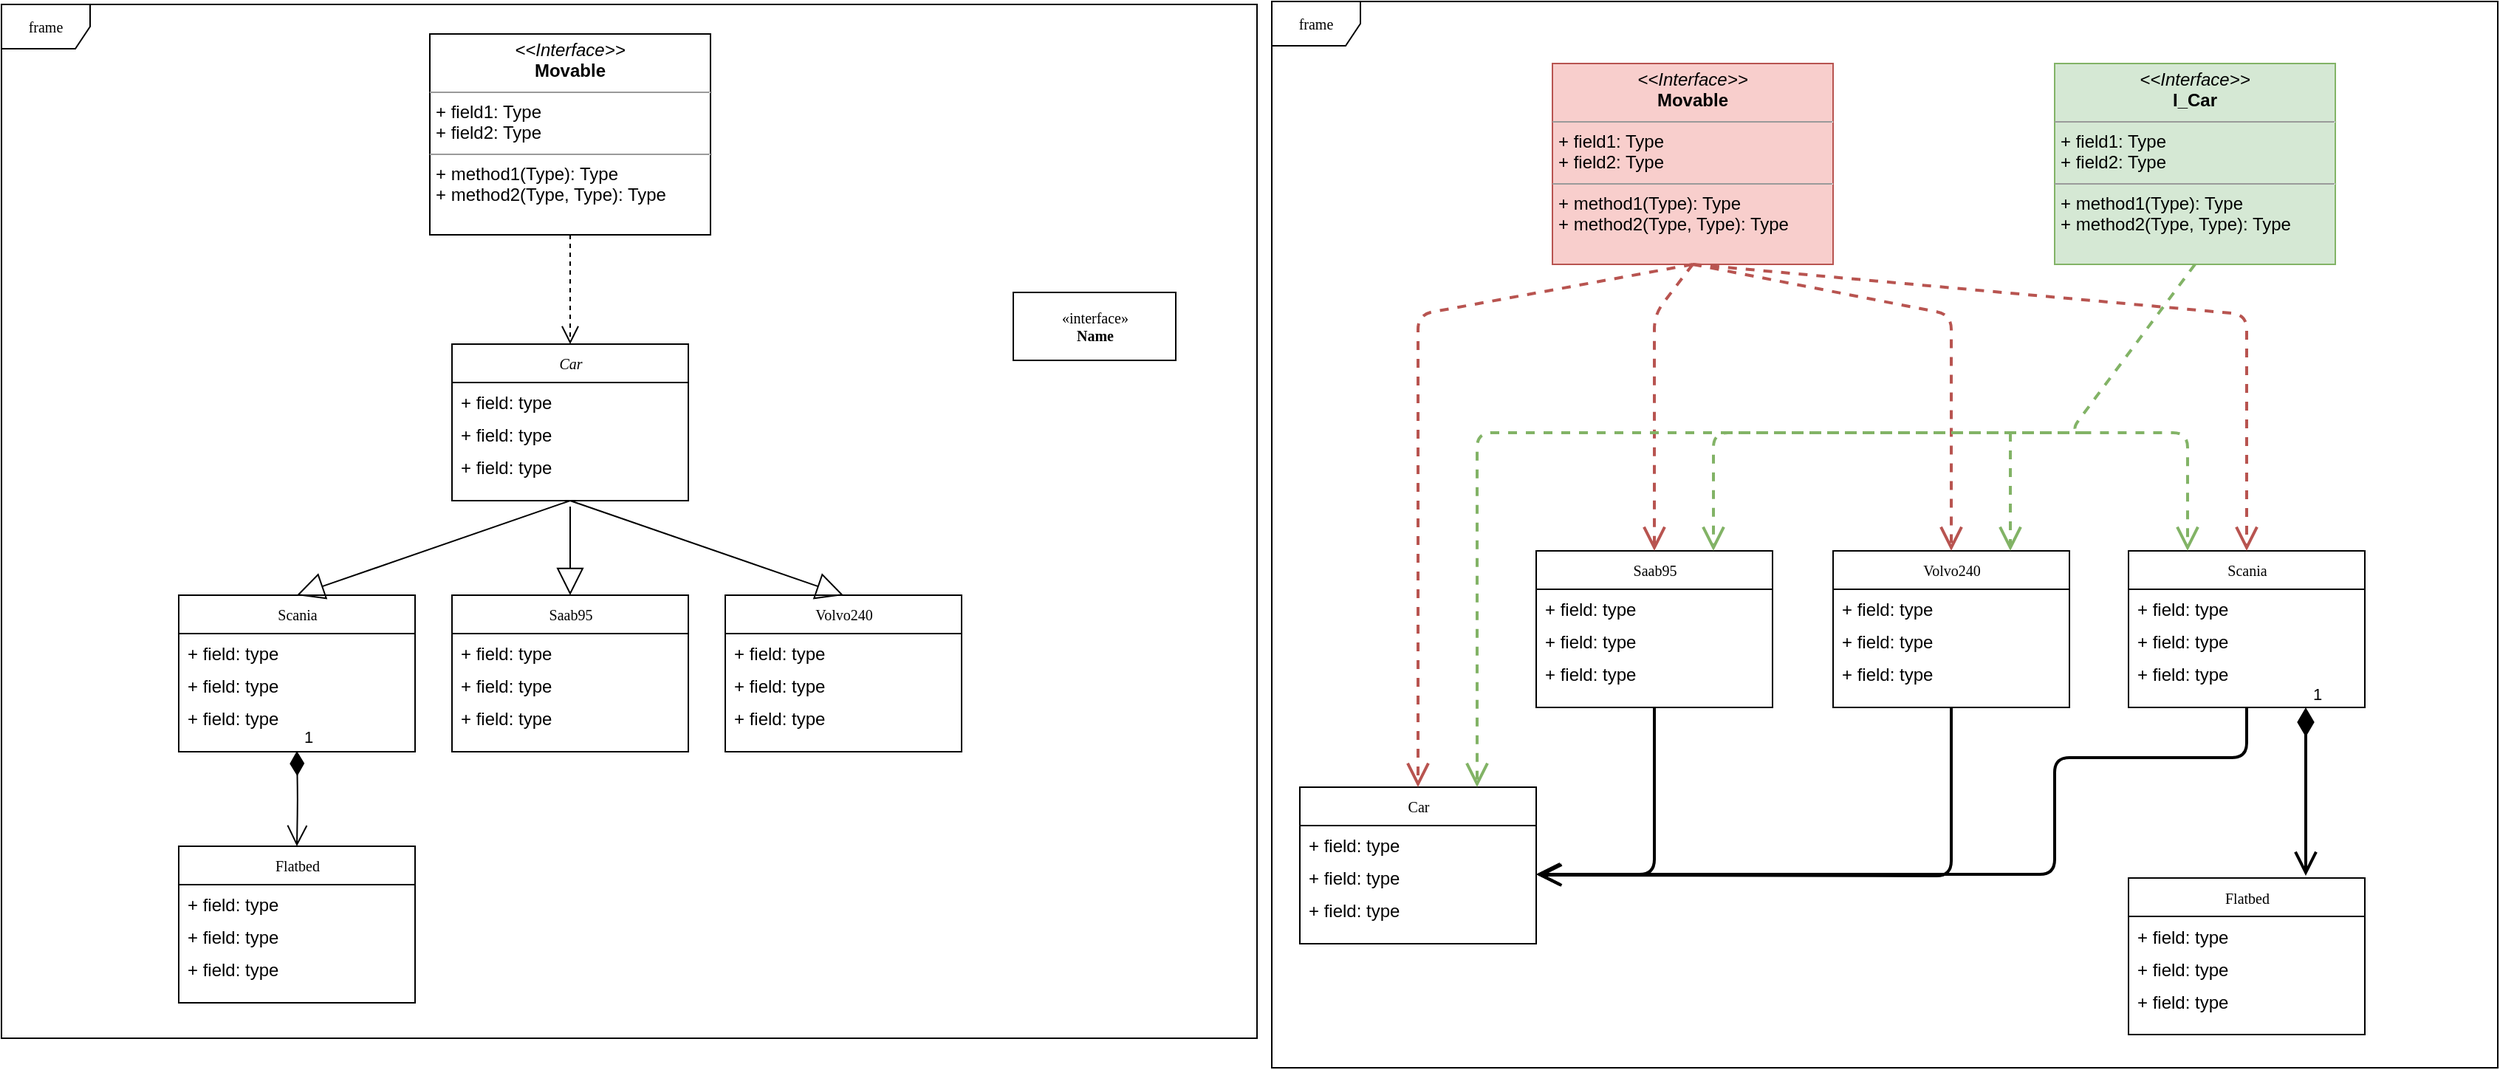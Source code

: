 <mxfile version="12.2.6" type="device" pages="1"><diagram name="Page-1" id="c4acf3e9-155e-7222-9cf6-157b1a14988f"><mxGraphModel dx="1408" dy="777" grid="1" gridSize="10" guides="1" tooltips="1" connect="1" arrows="1" fold="1" page="1" pageScale="1" pageWidth="850" pageHeight="1100" background="#ffffff" math="0" shadow="0"><root><mxCell id="0"/><mxCell id="1" parent="0"/><mxCell id="17acba5748e5396b-1" value="frame" style="shape=umlFrame;whiteSpace=wrap;html=1;rounded=0;shadow=0;comic=0;labelBackgroundColor=none;strokeWidth=1;fontFamily=Verdana;fontSize=10;align=center;" parent="1" vertex="1"><mxGeometry y="10" width="850" height="700" as="geometry"/></mxCell><mxCell id="17acba5748e5396b-20" value="&lt;i&gt;Car&lt;/i&gt;" style="swimlane;html=1;fontStyle=0;childLayout=stackLayout;horizontal=1;startSize=26;fillColor=none;horizontalStack=0;resizeParent=1;resizeLast=0;collapsible=1;marginBottom=0;swimlaneFillColor=#ffffff;rounded=0;shadow=0;comic=0;labelBackgroundColor=none;strokeWidth=1;fontFamily=Verdana;fontSize=10;align=center;" parent="1" vertex="1"><mxGeometry x="305" y="240" width="160" height="106" as="geometry"/></mxCell><mxCell id="17acba5748e5396b-21" value="+ field: type" style="text;html=1;strokeColor=none;fillColor=none;align=left;verticalAlign=top;spacingLeft=4;spacingRight=4;whiteSpace=wrap;overflow=hidden;rotatable=0;points=[[0,0.5],[1,0.5]];portConstraint=eastwest;" parent="17acba5748e5396b-20" vertex="1"><mxGeometry y="26" width="160" height="22" as="geometry"/></mxCell><mxCell id="17acba5748e5396b-24" value="+ field: type" style="text;html=1;strokeColor=none;fillColor=none;align=left;verticalAlign=top;spacingLeft=4;spacingRight=4;whiteSpace=wrap;overflow=hidden;rotatable=0;points=[[0,0.5],[1,0.5]];portConstraint=eastwest;" parent="17acba5748e5396b-20" vertex="1"><mxGeometry y="48" width="160" height="22" as="geometry"/></mxCell><mxCell id="17acba5748e5396b-26" value="+ field: type" style="text;html=1;strokeColor=none;fillColor=none;align=left;verticalAlign=top;spacingLeft=4;spacingRight=4;whiteSpace=wrap;overflow=hidden;rotatable=0;points=[[0,0.5],[1,0.5]];portConstraint=eastwest;" parent="17acba5748e5396b-20" vertex="1"><mxGeometry y="70" width="160" height="22" as="geometry"/></mxCell><mxCell id="17acba5748e5396b-30" value="Volvo240" style="swimlane;html=1;fontStyle=0;childLayout=stackLayout;horizontal=1;startSize=26;fillColor=none;horizontalStack=0;resizeParent=1;resizeLast=0;collapsible=1;marginBottom=0;swimlaneFillColor=#ffffff;rounded=0;shadow=0;comic=0;labelBackgroundColor=none;strokeWidth=1;fontFamily=Verdana;fontSize=10;align=center;" parent="1" vertex="1"><mxGeometry x="490" y="410" width="160" height="106" as="geometry"/></mxCell><mxCell id="17acba5748e5396b-31" value="+ field: type" style="text;html=1;strokeColor=none;fillColor=none;align=left;verticalAlign=top;spacingLeft=4;spacingRight=4;whiteSpace=wrap;overflow=hidden;rotatable=0;points=[[0,0.5],[1,0.5]];portConstraint=eastwest;" parent="17acba5748e5396b-30" vertex="1"><mxGeometry y="26" width="160" height="22" as="geometry"/></mxCell><mxCell id="17acba5748e5396b-32" value="+ field: type" style="text;html=1;strokeColor=none;fillColor=none;align=left;verticalAlign=top;spacingLeft=4;spacingRight=4;whiteSpace=wrap;overflow=hidden;rotatable=0;points=[[0,0.5],[1,0.5]];portConstraint=eastwest;" parent="17acba5748e5396b-30" vertex="1"><mxGeometry y="48" width="160" height="22" as="geometry"/></mxCell><mxCell id="17acba5748e5396b-33" value="+ field: type" style="text;html=1;strokeColor=none;fillColor=none;align=left;verticalAlign=top;spacingLeft=4;spacingRight=4;whiteSpace=wrap;overflow=hidden;rotatable=0;points=[[0,0.5],[1,0.5]];portConstraint=eastwest;" parent="17acba5748e5396b-30" vertex="1"><mxGeometry y="70" width="160" height="22" as="geometry"/></mxCell><mxCell id="5d2195bd80daf111-17" value="&amp;laquo;interface&amp;raquo;&lt;br&gt;&lt;b&gt;Name&lt;/b&gt;" style="html=1;rounded=0;shadow=0;comic=0;labelBackgroundColor=none;strokeWidth=1;fontFamily=Verdana;fontSize=10;align=center;" parent="1" vertex="1"><mxGeometry x="685" y="205" width="110" height="46" as="geometry"/></mxCell><mxCell id="5d2195bd80daf111-21" style="edgeStyle=orthogonalEdgeStyle;rounded=0;html=1;labelBackgroundColor=none;startFill=0;endArrow=open;endFill=0;endSize=10;fontFamily=Verdana;fontSize=10;dashed=1;" parent="1" source="5d2195bd80daf111-18" target="17acba5748e5396b-20" edge="1"><mxGeometry relative="1" as="geometry"/></mxCell><mxCell id="5d2195bd80daf111-18" value="&lt;p style=&quot;margin: 0px ; margin-top: 4px ; text-align: center&quot;&gt;&lt;i&gt;&amp;lt;&amp;lt;Interface&amp;gt;&amp;gt;&lt;/i&gt;&lt;br&gt;&lt;b&gt;Movable&lt;/b&gt;&lt;/p&gt;&lt;hr size=&quot;1&quot;&gt;&lt;p style=&quot;margin: 0px ; margin-left: 4px&quot;&gt;+ field1: Type&lt;br&gt;+ field2: Type&lt;/p&gt;&lt;hr size=&quot;1&quot;&gt;&lt;p style=&quot;margin: 0px ; margin-left: 4px&quot;&gt;+ method1(Type): Type&lt;br&gt;+ method2(Type, Type): Type&lt;/p&gt;" style="verticalAlign=top;align=left;overflow=fill;fontSize=12;fontFamily=Helvetica;html=1;rounded=0;shadow=0;comic=0;labelBackgroundColor=none;strokeWidth=1" parent="1" vertex="1"><mxGeometry x="290" y="30" width="190" height="136" as="geometry"/></mxCell><mxCell id="jIR-c1H2sN3XiS_HpFd3-10" value="" style="endArrow=block;endSize=16;endFill=0;html=1;entryX=0.5;entryY=0;entryDx=0;entryDy=0;exitX=0.5;exitY=1;exitDx=0;exitDy=0;" parent="1" source="17acba5748e5396b-20" target="17acba5748e5396b-30" edge="1"><mxGeometry x="-1" y="245" width="160" relative="1" as="geometry"><mxPoint x="380" y="350" as="sourcePoint"/><mxPoint x="540" y="350" as="targetPoint"/><mxPoint as="offset"/></mxGeometry></mxCell><mxCell id="jIR-c1H2sN3XiS_HpFd3-12" value="Scania" style="swimlane;html=1;fontStyle=0;childLayout=stackLayout;horizontal=1;startSize=26;fillColor=none;horizontalStack=0;resizeParent=1;resizeLast=0;collapsible=1;marginBottom=0;swimlaneFillColor=#ffffff;rounded=0;shadow=0;comic=0;labelBackgroundColor=none;strokeWidth=1;fontFamily=Verdana;fontSize=10;align=center;" parent="1" vertex="1"><mxGeometry x="120" y="410" width="160" height="106" as="geometry"/></mxCell><mxCell id="jIR-c1H2sN3XiS_HpFd3-13" value="+ field: type" style="text;html=1;strokeColor=none;fillColor=none;align=left;verticalAlign=top;spacingLeft=4;spacingRight=4;whiteSpace=wrap;overflow=hidden;rotatable=0;points=[[0,0.5],[1,0.5]];portConstraint=eastwest;" parent="jIR-c1H2sN3XiS_HpFd3-12" vertex="1"><mxGeometry y="26" width="160" height="22" as="geometry"/></mxCell><mxCell id="jIR-c1H2sN3XiS_HpFd3-14" value="+ field: type" style="text;html=1;strokeColor=none;fillColor=none;align=left;verticalAlign=top;spacingLeft=4;spacingRight=4;whiteSpace=wrap;overflow=hidden;rotatable=0;points=[[0,0.5],[1,0.5]];portConstraint=eastwest;" parent="jIR-c1H2sN3XiS_HpFd3-12" vertex="1"><mxGeometry y="48" width="160" height="22" as="geometry"/></mxCell><mxCell id="jIR-c1H2sN3XiS_HpFd3-15" value="+ field: type" style="text;html=1;strokeColor=none;fillColor=none;align=left;verticalAlign=top;spacingLeft=4;spacingRight=4;whiteSpace=wrap;overflow=hidden;rotatable=0;points=[[0,0.5],[1,0.5]];portConstraint=eastwest;" parent="jIR-c1H2sN3XiS_HpFd3-12" vertex="1"><mxGeometry y="70" width="160" height="22" as="geometry"/></mxCell><mxCell id="jIR-c1H2sN3XiS_HpFd3-16" value="Saab95" style="swimlane;html=1;fontStyle=0;childLayout=stackLayout;horizontal=1;startSize=26;fillColor=none;horizontalStack=0;resizeParent=1;resizeLast=0;collapsible=1;marginBottom=0;swimlaneFillColor=#ffffff;rounded=0;shadow=0;comic=0;labelBackgroundColor=none;strokeWidth=1;fontFamily=Verdana;fontSize=10;align=center;" parent="1" vertex="1"><mxGeometry x="305" y="410" width="160" height="106" as="geometry"/></mxCell><mxCell id="jIR-c1H2sN3XiS_HpFd3-17" value="+ field: type" style="text;html=1;strokeColor=none;fillColor=none;align=left;verticalAlign=top;spacingLeft=4;spacingRight=4;whiteSpace=wrap;overflow=hidden;rotatable=0;points=[[0,0.5],[1,0.5]];portConstraint=eastwest;" parent="jIR-c1H2sN3XiS_HpFd3-16" vertex="1"><mxGeometry y="26" width="160" height="22" as="geometry"/></mxCell><mxCell id="jIR-c1H2sN3XiS_HpFd3-18" value="+ field: type" style="text;html=1;strokeColor=none;fillColor=none;align=left;verticalAlign=top;spacingLeft=4;spacingRight=4;whiteSpace=wrap;overflow=hidden;rotatable=0;points=[[0,0.5],[1,0.5]];portConstraint=eastwest;" parent="jIR-c1H2sN3XiS_HpFd3-16" vertex="1"><mxGeometry y="48" width="160" height="22" as="geometry"/></mxCell><mxCell id="jIR-c1H2sN3XiS_HpFd3-19" value="+ field: type" style="text;html=1;strokeColor=none;fillColor=none;align=left;verticalAlign=top;spacingLeft=4;spacingRight=4;whiteSpace=wrap;overflow=hidden;rotatable=0;points=[[0,0.5],[1,0.5]];portConstraint=eastwest;" parent="jIR-c1H2sN3XiS_HpFd3-16" vertex="1"><mxGeometry y="70" width="160" height="22" as="geometry"/></mxCell><mxCell id="jIR-c1H2sN3XiS_HpFd3-20" value="" style="endArrow=block;endSize=16;endFill=0;html=1;entryX=0.5;entryY=0;entryDx=0;entryDy=0;exitX=0.5;exitY=1;exitDx=0;exitDy=0;" parent="1" source="17acba5748e5396b-20" edge="1"><mxGeometry x="-1" y="245" width="160" relative="1" as="geometry"><mxPoint x="15" y="350" as="sourcePoint"/><mxPoint x="200" y="410" as="targetPoint"/><mxPoint as="offset"/></mxGeometry></mxCell><mxCell id="jIR-c1H2sN3XiS_HpFd3-21" value="" style="endArrow=block;endSize=16;endFill=0;html=1;entryX=0.5;entryY=0;entryDx=0;entryDy=0;" parent="1" edge="1"><mxGeometry x="-1" y="245" width="160" relative="1" as="geometry"><mxPoint x="385" y="350" as="sourcePoint"/><mxPoint x="385" y="410" as="targetPoint"/><mxPoint as="offset"/></mxGeometry></mxCell><mxCell id="jIR-c1H2sN3XiS_HpFd3-22" value="&lt;div&gt;Flatbed&lt;/div&gt;" style="swimlane;html=1;fontStyle=0;childLayout=stackLayout;horizontal=1;startSize=26;fillColor=none;horizontalStack=0;resizeParent=1;resizeLast=0;collapsible=1;marginBottom=0;swimlaneFillColor=#ffffff;rounded=0;shadow=0;comic=0;labelBackgroundColor=none;strokeWidth=1;fontFamily=Verdana;fontSize=10;align=center;" parent="1" vertex="1"><mxGeometry x="120" y="580" width="160" height="106" as="geometry"/></mxCell><mxCell id="jIR-c1H2sN3XiS_HpFd3-23" value="+ field: type" style="text;html=1;strokeColor=none;fillColor=none;align=left;verticalAlign=top;spacingLeft=4;spacingRight=4;whiteSpace=wrap;overflow=hidden;rotatable=0;points=[[0,0.5],[1,0.5]];portConstraint=eastwest;" parent="jIR-c1H2sN3XiS_HpFd3-22" vertex="1"><mxGeometry y="26" width="160" height="22" as="geometry"/></mxCell><mxCell id="jIR-c1H2sN3XiS_HpFd3-24" value="+ field: type" style="text;html=1;strokeColor=none;fillColor=none;align=left;verticalAlign=top;spacingLeft=4;spacingRight=4;whiteSpace=wrap;overflow=hidden;rotatable=0;points=[[0,0.5],[1,0.5]];portConstraint=eastwest;" parent="jIR-c1H2sN3XiS_HpFd3-22" vertex="1"><mxGeometry y="48" width="160" height="22" as="geometry"/></mxCell><mxCell id="jIR-c1H2sN3XiS_HpFd3-25" value="+ field: type" style="text;html=1;strokeColor=none;fillColor=none;align=left;verticalAlign=top;spacingLeft=4;spacingRight=4;whiteSpace=wrap;overflow=hidden;rotatable=0;points=[[0,0.5],[1,0.5]];portConstraint=eastwest;" parent="jIR-c1H2sN3XiS_HpFd3-22" vertex="1"><mxGeometry y="70" width="160" height="22" as="geometry"/></mxCell><mxCell id="jIR-c1H2sN3XiS_HpFd3-26" value="1" style="endArrow=open;html=1;endSize=12;startArrow=diamondThin;startSize=14;startFill=1;edgeStyle=orthogonalEdgeStyle;align=left;verticalAlign=bottom;entryX=0.5;entryY=0;entryDx=0;entryDy=0;" parent="1" target="jIR-c1H2sN3XiS_HpFd3-22" edge="1"><mxGeometry x="-1" y="3" relative="1" as="geometry"><mxPoint x="200" y="515.5" as="sourcePoint"/><mxPoint x="200" y="554.5" as="targetPoint"/></mxGeometry></mxCell><mxCell id="jIR-c1H2sN3XiS_HpFd3-27" value="&lt;p style=&quot;margin: 0px ; margin-top: 4px ; text-align: center&quot;&gt;&lt;i&gt;&amp;lt;&amp;lt;Interface&amp;gt;&amp;gt;&lt;/i&gt;&lt;br&gt;&lt;b&gt;Movable&lt;/b&gt;&lt;/p&gt;&lt;hr size=&quot;1&quot;&gt;&lt;p style=&quot;margin: 0px ; margin-left: 4px&quot;&gt;+ field1: Type&lt;br&gt;+ field2: Type&lt;/p&gt;&lt;hr size=&quot;1&quot;&gt;&lt;p style=&quot;margin: 0px ; margin-left: 4px&quot;&gt;+ method1(Type): Type&lt;br&gt;+ method2(Type, Type): Type&lt;/p&gt;" style="verticalAlign=top;align=left;overflow=fill;fontSize=12;fontFamily=Helvetica;html=1;rounded=0;shadow=0;comic=0;labelBackgroundColor=none;strokeWidth=1;fillColor=#f8cecc;strokeColor=#b85450;" parent="1" vertex="1"><mxGeometry x="1050" y="50" width="190" height="136" as="geometry"/></mxCell><mxCell id="jIR-c1H2sN3XiS_HpFd3-28" value="&lt;p style=&quot;margin: 0px ; margin-top: 4px ; text-align: center&quot;&gt;&lt;i&gt;&amp;lt;&amp;lt;Interface&amp;gt;&amp;gt;&lt;/i&gt;&lt;br&gt;&lt;b&gt;I_Car&lt;/b&gt;&lt;/p&gt;&lt;hr size=&quot;1&quot;&gt;&lt;p style=&quot;margin: 0px ; margin-left: 4px&quot;&gt;+ field1: Type&lt;br&gt;+ field2: Type&lt;/p&gt;&lt;hr size=&quot;1&quot;&gt;&lt;p style=&quot;margin: 0px ; margin-left: 4px&quot;&gt;+ method1(Type): Type&lt;br&gt;+ method2(Type, Type): Type&lt;/p&gt;" style="verticalAlign=top;align=left;overflow=fill;fontSize=12;fontFamily=Helvetica;html=1;rounded=0;shadow=0;comic=0;labelBackgroundColor=none;strokeWidth=1;fillColor=#d5e8d4;strokeColor=#82b366;" parent="1" vertex="1"><mxGeometry x="1390" y="50" width="190" height="136" as="geometry"/></mxCell><mxCell id="jIR-c1H2sN3XiS_HpFd3-29" value="Volvo240" style="swimlane;html=1;fontStyle=0;childLayout=stackLayout;horizontal=1;startSize=26;fillColor=none;horizontalStack=0;resizeParent=1;resizeLast=0;collapsible=1;marginBottom=0;swimlaneFillColor=#ffffff;rounded=0;shadow=0;comic=0;labelBackgroundColor=none;strokeWidth=1;fontFamily=Verdana;fontSize=10;align=center;" parent="1" vertex="1"><mxGeometry x="1240" y="380" width="160" height="106" as="geometry"/></mxCell><mxCell id="jIR-c1H2sN3XiS_HpFd3-30" value="+ field: type" style="text;html=1;strokeColor=none;fillColor=none;align=left;verticalAlign=top;spacingLeft=4;spacingRight=4;whiteSpace=wrap;overflow=hidden;rotatable=0;points=[[0,0.5],[1,0.5]];portConstraint=eastwest;" parent="jIR-c1H2sN3XiS_HpFd3-29" vertex="1"><mxGeometry y="26" width="160" height="22" as="geometry"/></mxCell><mxCell id="jIR-c1H2sN3XiS_HpFd3-31" value="+ field: type" style="text;html=1;strokeColor=none;fillColor=none;align=left;verticalAlign=top;spacingLeft=4;spacingRight=4;whiteSpace=wrap;overflow=hidden;rotatable=0;points=[[0,0.5],[1,0.5]];portConstraint=eastwest;" parent="jIR-c1H2sN3XiS_HpFd3-29" vertex="1"><mxGeometry y="48" width="160" height="22" as="geometry"/></mxCell><mxCell id="jIR-c1H2sN3XiS_HpFd3-32" value="+ field: type" style="text;html=1;strokeColor=none;fillColor=none;align=left;verticalAlign=top;spacingLeft=4;spacingRight=4;whiteSpace=wrap;overflow=hidden;rotatable=0;points=[[0,0.5],[1,0.5]];portConstraint=eastwest;" parent="jIR-c1H2sN3XiS_HpFd3-29" vertex="1"><mxGeometry y="70" width="160" height="22" as="geometry"/></mxCell><mxCell id="jIR-c1H2sN3XiS_HpFd3-33" value="Saab95" style="swimlane;html=1;fontStyle=0;childLayout=stackLayout;horizontal=1;startSize=26;fillColor=none;horizontalStack=0;resizeParent=1;resizeLast=0;collapsible=1;marginBottom=0;swimlaneFillColor=#ffffff;rounded=0;shadow=0;comic=0;labelBackgroundColor=none;strokeWidth=1;fontFamily=Verdana;fontSize=10;align=center;" parent="1" vertex="1"><mxGeometry x="1039" y="380" width="160" height="106" as="geometry"/></mxCell><mxCell id="jIR-c1H2sN3XiS_HpFd3-34" value="+ field: type" style="text;html=1;strokeColor=none;fillColor=none;align=left;verticalAlign=top;spacingLeft=4;spacingRight=4;whiteSpace=wrap;overflow=hidden;rotatable=0;points=[[0,0.5],[1,0.5]];portConstraint=eastwest;" parent="jIR-c1H2sN3XiS_HpFd3-33" vertex="1"><mxGeometry y="26" width="160" height="22" as="geometry"/></mxCell><mxCell id="jIR-c1H2sN3XiS_HpFd3-35" value="+ field: type" style="text;html=1;strokeColor=none;fillColor=none;align=left;verticalAlign=top;spacingLeft=4;spacingRight=4;whiteSpace=wrap;overflow=hidden;rotatable=0;points=[[0,0.5],[1,0.5]];portConstraint=eastwest;" parent="jIR-c1H2sN3XiS_HpFd3-33" vertex="1"><mxGeometry y="48" width="160" height="22" as="geometry"/></mxCell><mxCell id="jIR-c1H2sN3XiS_HpFd3-36" value="+ field: type" style="text;html=1;strokeColor=none;fillColor=none;align=left;verticalAlign=top;spacingLeft=4;spacingRight=4;whiteSpace=wrap;overflow=hidden;rotatable=0;points=[[0,0.5],[1,0.5]];portConstraint=eastwest;" parent="jIR-c1H2sN3XiS_HpFd3-33" vertex="1"><mxGeometry y="70" width="160" height="22" as="geometry"/></mxCell><mxCell id="jIR-c1H2sN3XiS_HpFd3-37" value="Scania" style="swimlane;html=1;fontStyle=0;childLayout=stackLayout;horizontal=1;startSize=26;fillColor=none;horizontalStack=0;resizeParent=1;resizeLast=0;collapsible=1;marginBottom=0;swimlaneFillColor=#ffffff;rounded=0;shadow=0;comic=0;labelBackgroundColor=none;strokeWidth=1;fontFamily=Verdana;fontSize=10;align=center;" parent="1" vertex="1"><mxGeometry x="1440" y="380" width="160" height="106" as="geometry"/></mxCell><mxCell id="jIR-c1H2sN3XiS_HpFd3-38" value="+ field: type" style="text;html=1;strokeColor=none;fillColor=none;align=left;verticalAlign=top;spacingLeft=4;spacingRight=4;whiteSpace=wrap;overflow=hidden;rotatable=0;points=[[0,0.5],[1,0.5]];portConstraint=eastwest;" parent="jIR-c1H2sN3XiS_HpFd3-37" vertex="1"><mxGeometry y="26" width="160" height="22" as="geometry"/></mxCell><mxCell id="jIR-c1H2sN3XiS_HpFd3-39" value="+ field: type" style="text;html=1;strokeColor=none;fillColor=none;align=left;verticalAlign=top;spacingLeft=4;spacingRight=4;whiteSpace=wrap;overflow=hidden;rotatable=0;points=[[0,0.5],[1,0.5]];portConstraint=eastwest;" parent="jIR-c1H2sN3XiS_HpFd3-37" vertex="1"><mxGeometry y="48" width="160" height="22" as="geometry"/></mxCell><mxCell id="jIR-c1H2sN3XiS_HpFd3-40" value="+ field: type" style="text;html=1;strokeColor=none;fillColor=none;align=left;verticalAlign=top;spacingLeft=4;spacingRight=4;whiteSpace=wrap;overflow=hidden;rotatable=0;points=[[0,0.5],[1,0.5]];portConstraint=eastwest;" parent="jIR-c1H2sN3XiS_HpFd3-37" vertex="1"><mxGeometry y="70" width="160" height="22" as="geometry"/></mxCell><mxCell id="jIR-c1H2sN3XiS_HpFd3-41" value="&lt;div&gt;Flatbed&lt;/div&gt;" style="swimlane;html=1;fontStyle=0;childLayout=stackLayout;horizontal=1;startSize=26;fillColor=none;horizontalStack=0;resizeParent=1;resizeLast=0;collapsible=1;marginBottom=0;swimlaneFillColor=#ffffff;rounded=0;shadow=0;comic=0;labelBackgroundColor=none;strokeWidth=1;fontFamily=Verdana;fontSize=10;align=center;" parent="1" vertex="1"><mxGeometry x="1440" y="601.5" width="160" height="106" as="geometry"/></mxCell><mxCell id="jIR-c1H2sN3XiS_HpFd3-42" value="+ field: type" style="text;html=1;strokeColor=none;fillColor=none;align=left;verticalAlign=top;spacingLeft=4;spacingRight=4;whiteSpace=wrap;overflow=hidden;rotatable=0;points=[[0,0.5],[1,0.5]];portConstraint=eastwest;" parent="jIR-c1H2sN3XiS_HpFd3-41" vertex="1"><mxGeometry y="26" width="160" height="22" as="geometry"/></mxCell><mxCell id="jIR-c1H2sN3XiS_HpFd3-43" value="+ field: type" style="text;html=1;strokeColor=none;fillColor=none;align=left;verticalAlign=top;spacingLeft=4;spacingRight=4;whiteSpace=wrap;overflow=hidden;rotatable=0;points=[[0,0.5],[1,0.5]];portConstraint=eastwest;" parent="jIR-c1H2sN3XiS_HpFd3-41" vertex="1"><mxGeometry y="48" width="160" height="22" as="geometry"/></mxCell><mxCell id="jIR-c1H2sN3XiS_HpFd3-44" value="+ field: type" style="text;html=1;strokeColor=none;fillColor=none;align=left;verticalAlign=top;spacingLeft=4;spacingRight=4;whiteSpace=wrap;overflow=hidden;rotatable=0;points=[[0,0.5],[1,0.5]];portConstraint=eastwest;" parent="jIR-c1H2sN3XiS_HpFd3-41" vertex="1"><mxGeometry y="70" width="160" height="22" as="geometry"/></mxCell><mxCell id="jIR-c1H2sN3XiS_HpFd3-45" value="&lt;div&gt;Car&lt;/div&gt;" style="swimlane;html=1;fontStyle=0;childLayout=stackLayout;horizontal=1;startSize=26;fillColor=none;horizontalStack=0;resizeParent=1;resizeLast=0;collapsible=1;marginBottom=0;swimlaneFillColor=#ffffff;rounded=0;shadow=0;comic=0;labelBackgroundColor=none;strokeWidth=1;fontFamily=Verdana;fontSize=10;align=center;" parent="1" vertex="1"><mxGeometry x="879" y="540" width="160" height="106" as="geometry"/></mxCell><mxCell id="jIR-c1H2sN3XiS_HpFd3-46" value="+ field: type" style="text;html=1;strokeColor=none;fillColor=none;align=left;verticalAlign=top;spacingLeft=4;spacingRight=4;whiteSpace=wrap;overflow=hidden;rotatable=0;points=[[0,0.5],[1,0.5]];portConstraint=eastwest;" parent="jIR-c1H2sN3XiS_HpFd3-45" vertex="1"><mxGeometry y="26" width="160" height="22" as="geometry"/></mxCell><mxCell id="jIR-c1H2sN3XiS_HpFd3-47" value="+ field: type" style="text;html=1;strokeColor=none;fillColor=none;align=left;verticalAlign=top;spacingLeft=4;spacingRight=4;whiteSpace=wrap;overflow=hidden;rotatable=0;points=[[0,0.5],[1,0.5]];portConstraint=eastwest;" parent="jIR-c1H2sN3XiS_HpFd3-45" vertex="1"><mxGeometry y="48" width="160" height="22" as="geometry"/></mxCell><mxCell id="jIR-c1H2sN3XiS_HpFd3-48" value="+ field: type" style="text;html=1;strokeColor=none;fillColor=none;align=left;verticalAlign=top;spacingLeft=4;spacingRight=4;whiteSpace=wrap;overflow=hidden;rotatable=0;points=[[0,0.5],[1,0.5]];portConstraint=eastwest;" parent="jIR-c1H2sN3XiS_HpFd3-45" vertex="1"><mxGeometry y="70" width="160" height="22" as="geometry"/></mxCell><mxCell id="jIR-c1H2sN3XiS_HpFd3-57" value="&lt;div&gt;&lt;br&gt;&lt;/div&gt;" style="endArrow=open;endSize=12;dashed=1;html=1;entryX=0.25;entryY=0;entryDx=0;entryDy=0;exitX=0.5;exitY=1;exitDx=0;exitDy=0;fillColor=#d5e8d4;strokeColor=#82b366;strokeWidth=2;" parent="1" source="jIR-c1H2sN3XiS_HpFd3-28" target="jIR-c1H2sN3XiS_HpFd3-37" edge="1"><mxGeometry x="1" y="-242" width="160" relative="1" as="geometry"><mxPoint x="1490" y="200" as="sourcePoint"/><mxPoint x="1635" y="186" as="targetPoint"/><Array as="points"><mxPoint x="1400" y="300"/><mxPoint x="1480" y="300"/></Array><mxPoint x="92" y="190" as="offset"/></mxGeometry></mxCell><mxCell id="jIR-c1H2sN3XiS_HpFd3-58" value="" style="endArrow=open;endSize=12;dashed=1;html=1;entryX=0.5;entryY=0;entryDx=0;entryDy=0;exitX=0.5;exitY=1;exitDx=0;exitDy=0;fontColor=#000000;fillColor=#f8cecc;strokeColor=#b85450;strokeWidth=2;" parent="1" source="jIR-c1H2sN3XiS_HpFd3-27" target="jIR-c1H2sN3XiS_HpFd3-45" edge="1"><mxGeometry width="160" relative="1" as="geometry"><mxPoint x="1150" y="330" as="sourcePoint"/><mxPoint x="1300" y="295" as="targetPoint"/><Array as="points"><mxPoint x="959" y="220"/></Array></mxGeometry></mxCell><mxCell id="jIR-c1H2sN3XiS_HpFd3-59" value="" style="endArrow=open;endSize=12;dashed=1;html=1;entryX=0.5;entryY=0;entryDx=0;entryDy=0;exitX=0.5;exitY=1;exitDx=0;exitDy=0;fillColor=#f8cecc;strokeColor=#b85450;strokeWidth=2;" parent="1" source="jIR-c1H2sN3XiS_HpFd3-27" target="jIR-c1H2sN3XiS_HpFd3-33" edge="1"><mxGeometry width="160" relative="1" as="geometry"><mxPoint x="1150" y="330" as="sourcePoint"/><mxPoint x="969.0" y="550" as="targetPoint"/><Array as="points"><mxPoint x="1119" y="220"/></Array></mxGeometry></mxCell><mxCell id="jIR-c1H2sN3XiS_HpFd3-60" value="" style="endArrow=open;endSize=12;dashed=1;html=1;entryX=0.5;entryY=0;entryDx=0;entryDy=0;exitX=0.5;exitY=1;exitDx=0;exitDy=0;fillColor=#f8cecc;strokeColor=#b85450;strokeWidth=2;" parent="1" source="jIR-c1H2sN3XiS_HpFd3-27" edge="1"><mxGeometry width="160" relative="1" as="geometry"><mxPoint x="1150" y="300" as="sourcePoint"/><mxPoint x="1320.0" y="380" as="targetPoint"/><Array as="points"><mxPoint x="1320" y="220"/></Array></mxGeometry></mxCell><mxCell id="jIR-c1H2sN3XiS_HpFd3-61" value="" style="endArrow=open;endSize=12;dashed=1;html=1;entryX=0.5;entryY=0;entryDx=0;entryDy=0;exitX=0.5;exitY=1;exitDx=0;exitDy=0;fillColor=#f8cecc;strokeColor=#b85450;strokeWidth=2;" parent="1" source="jIR-c1H2sN3XiS_HpFd3-27" edge="1"><mxGeometry width="160" relative="1" as="geometry"><mxPoint x="1350" y="300" as="sourcePoint"/><mxPoint x="1520" y="380" as="targetPoint"/><Array as="points"><mxPoint x="1520" y="220"/></Array></mxGeometry></mxCell><mxCell id="jIR-c1H2sN3XiS_HpFd3-62" value="" style="endArrow=open;endSize=12;dashed=1;html=1;entryX=0.75;entryY=0;entryDx=0;entryDy=0;fillColor=#d5e8d4;strokeColor=#82b366;strokeWidth=2;" parent="1" target="jIR-c1H2sN3XiS_HpFd3-33" edge="1"><mxGeometry width="160" relative="1" as="geometry"><mxPoint x="1400" y="300" as="sourcePoint"/><mxPoint x="1340" y="620" as="targetPoint"/><Array as="points"><mxPoint x="1159" y="300"/></Array></mxGeometry></mxCell><mxCell id="jIR-c1H2sN3XiS_HpFd3-63" value="" style="endArrow=open;endSize=12;dashed=1;html=1;entryX=0.75;entryY=0;entryDx=0;entryDy=0;fillColor=#d5e8d4;strokeColor=#82b366;strokeWidth=2;" parent="1" target="jIR-c1H2sN3XiS_HpFd3-45" edge="1"><mxGeometry width="160" relative="1" as="geometry"><mxPoint x="1410" y="300" as="sourcePoint"/><mxPoint x="1330" y="730" as="targetPoint"/><Array as="points"><mxPoint x="999" y="300"/></Array></mxGeometry></mxCell><mxCell id="jIR-c1H2sN3XiS_HpFd3-64" value="" style="endArrow=open;endSize=12;dashed=1;html=1;entryX=0.75;entryY=0;entryDx=0;entryDy=0;fillColor=#d5e8d4;strokeColor=#82b366;strokeWidth=2;" parent="1" edge="1"><mxGeometry width="160" relative="1" as="geometry"><mxPoint x="1360.0" y="300" as="sourcePoint"/><mxPoint x="1360.0" y="380" as="targetPoint"/></mxGeometry></mxCell><mxCell id="jIR-c1H2sN3XiS_HpFd3-66" value="" style="endArrow=open;endFill=1;endSize=12;html=1;strokeWidth=2;fontColor=#000000;entryX=1;entryY=0.5;entryDx=0;entryDy=0;exitX=0.5;exitY=1;exitDx=0;exitDy=0;" parent="1" source="jIR-c1H2sN3XiS_HpFd3-33" target="jIR-c1H2sN3XiS_HpFd3-47" edge="1"><mxGeometry width="160" relative="1" as="geometry"><mxPoint x="1130" y="540" as="sourcePoint"/><mxPoint x="1290" y="490" as="targetPoint"/><Array as="points"><mxPoint x="1119" y="599"/></Array></mxGeometry></mxCell><mxCell id="jIR-c1H2sN3XiS_HpFd3-67" value="" style="endArrow=open;endFill=1;endSize=12;html=1;strokeWidth=2;fontColor=#000000;entryX=1;entryY=0.5;entryDx=0;entryDy=0;exitX=0.5;exitY=1;exitDx=0;exitDy=0;" parent="1" source="jIR-c1H2sN3XiS_HpFd3-29" edge="1"><mxGeometry width="160" relative="1" as="geometry"><mxPoint x="1185" y="500.5" as="sourcePoint"/><mxPoint x="1040" y="599.5" as="targetPoint"/><Array as="points"><mxPoint x="1320" y="540"/><mxPoint x="1320" y="600"/></Array></mxGeometry></mxCell><mxCell id="jIR-c1H2sN3XiS_HpFd3-68" value="" style="endArrow=open;endFill=1;endSize=12;html=1;strokeWidth=2;fontColor=#000000;entryX=1;entryY=0.5;entryDx=0;entryDy=0;exitX=0.5;exitY=1;exitDx=0;exitDy=0;" parent="1" source="jIR-c1H2sN3XiS_HpFd3-37" target="jIR-c1H2sN3XiS_HpFd3-47" edge="1"><mxGeometry width="160" relative="1" as="geometry"><mxPoint x="1370" y="500" as="sourcePoint"/><mxPoint x="1090" y="613.5" as="targetPoint"/><Array as="points"><mxPoint x="1520" y="520"/><mxPoint x="1390" y="520"/><mxPoint x="1390" y="599"/></Array></mxGeometry></mxCell><mxCell id="jIR-c1H2sN3XiS_HpFd3-69" value="1" style="endArrow=open;html=1;endSize=12;startArrow=diamondThin;startSize=14;startFill=1;edgeStyle=orthogonalEdgeStyle;align=left;verticalAlign=bottom;strokeWidth=2;fontColor=#000000;exitX=0.75;exitY=1;exitDx=0;exitDy=0;" parent="1" source="jIR-c1H2sN3XiS_HpFd3-37" edge="1"><mxGeometry x="-1" y="3" relative="1" as="geometry"><mxPoint x="1510" y="772.5" as="sourcePoint"/><mxPoint x="1560" y="600" as="targetPoint"/></mxGeometry></mxCell><mxCell id="y7YlXFhiPsqmAXxEFSAq-1" value="frame" style="shape=umlFrame;whiteSpace=wrap;html=1;rounded=0;shadow=0;comic=0;labelBackgroundColor=none;strokeWidth=1;fontFamily=Verdana;fontSize=10;align=center;" vertex="1" parent="1"><mxGeometry x="860" y="8" width="830" height="722" as="geometry"/></mxCell></root></mxGraphModel></diagram></mxfile>